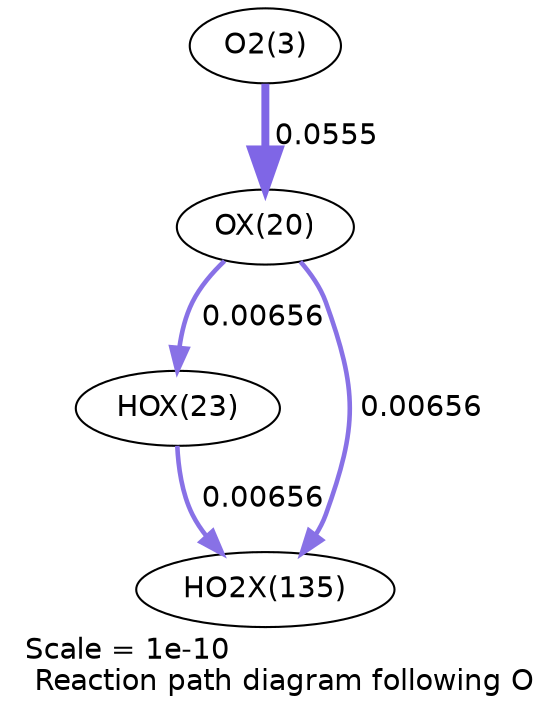 digraph reaction_paths {
center=1;
s5 -> s23[fontname="Helvetica", penwidth=3.82, arrowsize=1.91, color="0.7, 0.556, 0.9"
, label=" 0.0555"];
s23 -> s25[fontname="Helvetica", penwidth=2.21, arrowsize=1.1, color="0.7, 0.507, 0.9"
, label=" 0.00656"];
s23 -> s29[fontname="Helvetica", penwidth=2.21, arrowsize=1.1, color="0.7, 0.507, 0.9"
, label=" 0.00656"];
s25 -> s29[fontname="Helvetica", penwidth=2.21, arrowsize=1.1, color="0.7, 0.507, 0.9"
, label=" 0.00656"];
s5 [ fontname="Helvetica", label="O2(3)"];
s23 [ fontname="Helvetica", label="OX(20)"];
s25 [ fontname="Helvetica", label="HOX(23)"];
s29 [ fontname="Helvetica", label="HO2X(135)"];
 label = "Scale = 1e-10\l Reaction path diagram following O";
 fontname = "Helvetica";
}
